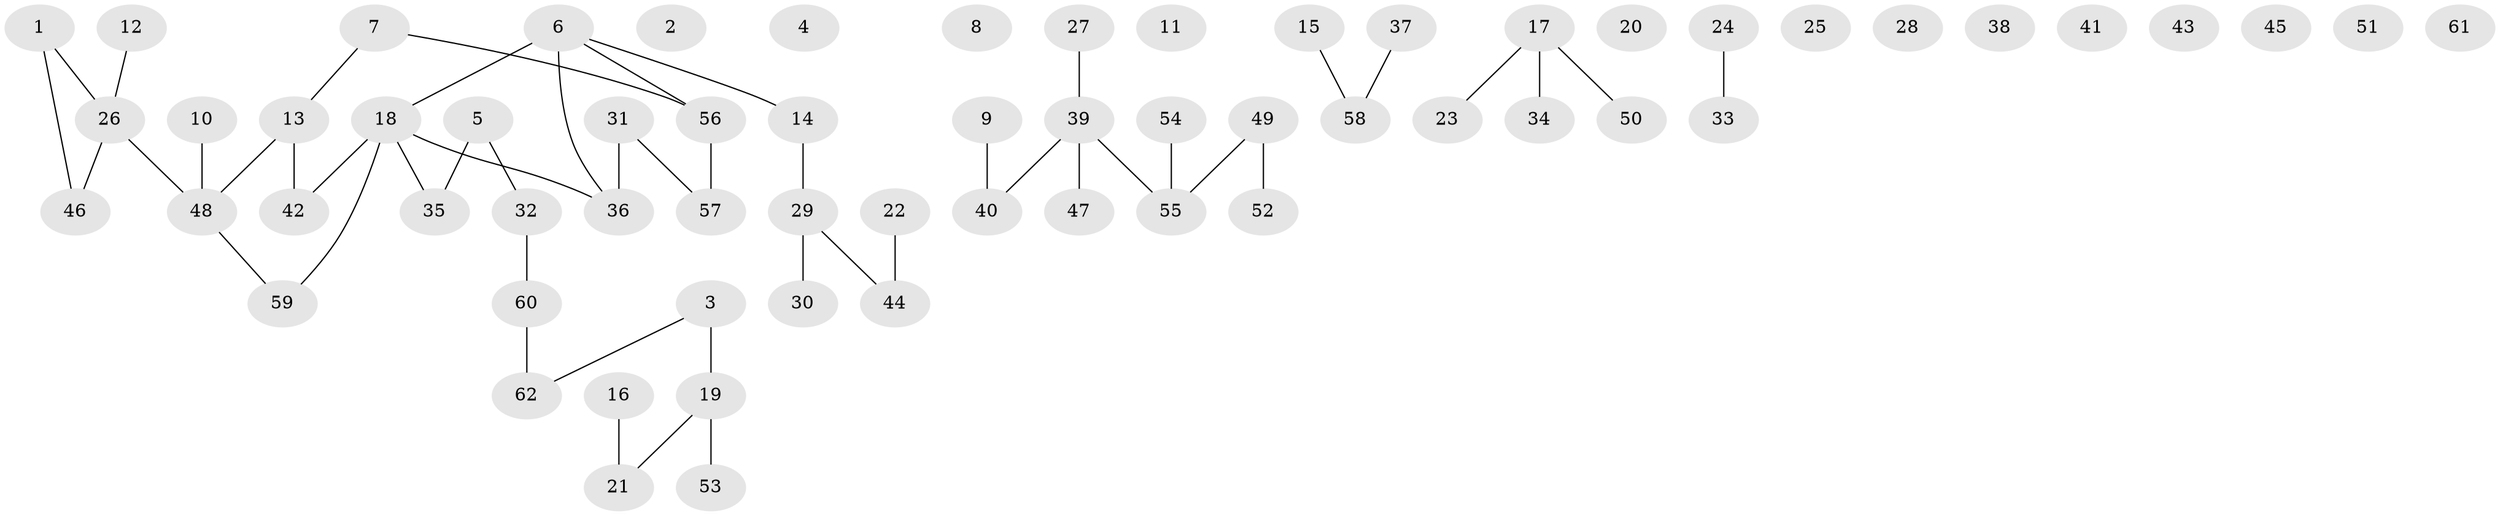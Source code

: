 // coarse degree distribution, {1: 0.2619047619047619, 0: 0.3333333333333333, 2: 0.23809523809523808, 4: 0.047619047619047616, 3: 0.09523809523809523, 5: 0.023809523809523808}
// Generated by graph-tools (version 1.1) at 2025/23/03/03/25 07:23:29]
// undirected, 62 vertices, 49 edges
graph export_dot {
graph [start="1"]
  node [color=gray90,style=filled];
  1;
  2;
  3;
  4;
  5;
  6;
  7;
  8;
  9;
  10;
  11;
  12;
  13;
  14;
  15;
  16;
  17;
  18;
  19;
  20;
  21;
  22;
  23;
  24;
  25;
  26;
  27;
  28;
  29;
  30;
  31;
  32;
  33;
  34;
  35;
  36;
  37;
  38;
  39;
  40;
  41;
  42;
  43;
  44;
  45;
  46;
  47;
  48;
  49;
  50;
  51;
  52;
  53;
  54;
  55;
  56;
  57;
  58;
  59;
  60;
  61;
  62;
  1 -- 26;
  1 -- 46;
  3 -- 19;
  3 -- 62;
  5 -- 32;
  5 -- 35;
  6 -- 14;
  6 -- 18;
  6 -- 36;
  6 -- 56;
  7 -- 13;
  7 -- 56;
  9 -- 40;
  10 -- 48;
  12 -- 26;
  13 -- 42;
  13 -- 48;
  14 -- 29;
  15 -- 58;
  16 -- 21;
  17 -- 23;
  17 -- 34;
  17 -- 50;
  18 -- 35;
  18 -- 36;
  18 -- 42;
  18 -- 59;
  19 -- 21;
  19 -- 53;
  22 -- 44;
  24 -- 33;
  26 -- 46;
  26 -- 48;
  27 -- 39;
  29 -- 30;
  29 -- 44;
  31 -- 36;
  31 -- 57;
  32 -- 60;
  37 -- 58;
  39 -- 40;
  39 -- 47;
  39 -- 55;
  48 -- 59;
  49 -- 52;
  49 -- 55;
  54 -- 55;
  56 -- 57;
  60 -- 62;
}
